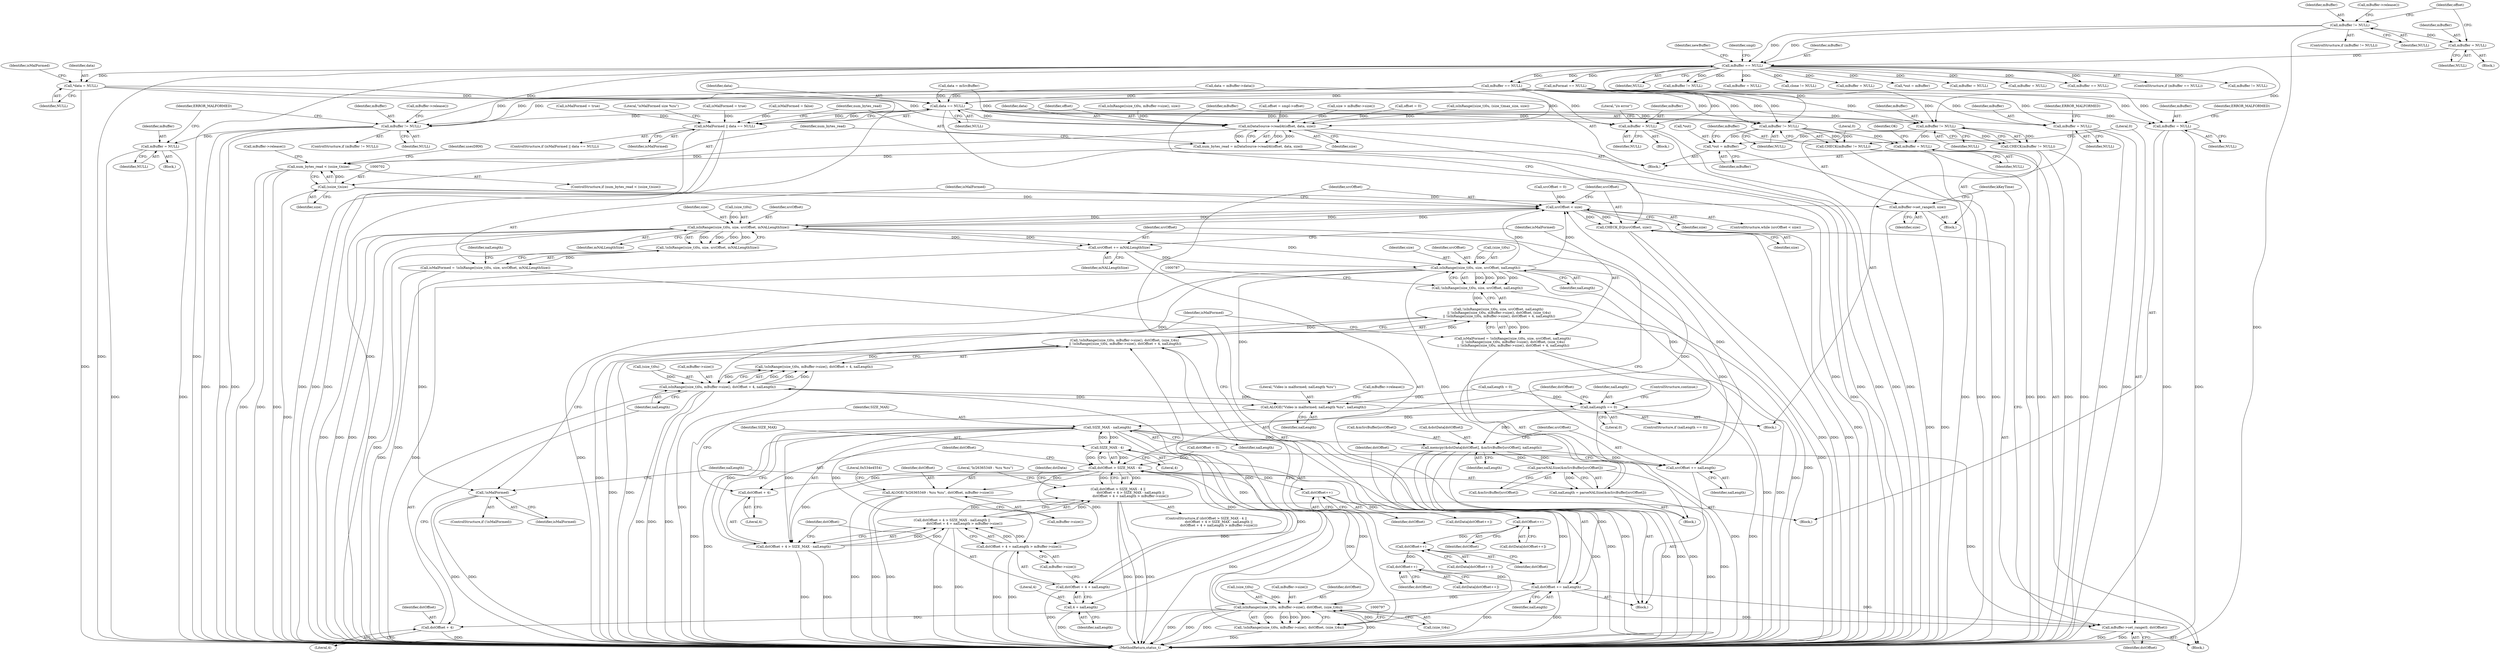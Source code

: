 digraph "0_Android_5403587a74aee2fb57076528c3927851531c8afb@pointer" {
"1000608" [label="(Call,*data = NULL)"];
"1000255" [label="(Call,mBuffer == NULL)"];
"1000234" [label="(Call,mBuffer = NULL)"];
"1000229" [label="(Call,mBuffer != NULL)"];
"1000674" [label="(Call,data == NULL)"];
"1000672" [label="(Call,isMalFormed || data == NULL)"];
"1000682" [label="(Call,mBuffer != NULL)"];
"1000687" [label="(Call,mBuffer = NULL)"];
"1000694" [label="(Call,mDataSource->readAt(offset, data, size))"];
"1000692" [label="(Call,num_bytes_read = mDataSource->readAt(offset, data, size))"];
"1000699" [label="(Call,num_bytes_read < (ssize_t)size)"];
"1000701" [label="(Call,(ssize_t)size)"];
"1000720" [label="(Call,mBuffer->set_range(0, size))"];
"1000740" [label="(Call,srcOffset < size)"];
"1000747" [label="(Call,isInRange((size_t)0u, size, srcOffset, mNALLengthSize))"];
"1000746" [label="(Call,!isInRange((size_t)0u, size, srcOffset, mNALLengthSize))"];
"1000744" [label="(Call,isMalFormed = !isInRange((size_t)0u, size, srcOffset, mNALLengthSize))"];
"1000759" [label="(Call,!isMalFormed)"];
"1000769" [label="(Call,srcOffset += mNALLengthSize)"];
"1000776" [label="(Call,isInRange((size_t)0u, size, srcOffset, nalLength))"];
"1000775" [label="(Call,!isInRange((size_t)0u, size, srcOffset, nalLength))"];
"1000774" [label="(Call,!isInRange((size_t)0u, size, srcOffset, nalLength)\n || !isInRange((size_t)0u, mBuffer->size(), dstOffset, (size_t)4u)\n || !isInRange((size_t)0u, mBuffer->size(), dstOffset + 4, nalLength))"];
"1000772" [label="(Call,isMalFormed = !isInRange((size_t)0u, size, srcOffset, nalLength)\n || !isInRange((size_t)0u, mBuffer->size(), dstOffset, (size_t)4u)\n || !isInRange((size_t)0u, mBuffer->size(), dstOffset + 4, nalLength))"];
"1000795" [label="(Call,isInRange((size_t)0u, mBuffer->size(), dstOffset + 4, nalLength))"];
"1000794" [label="(Call,!isInRange((size_t)0u, mBuffer->size(), dstOffset + 4, nalLength))"];
"1000783" [label="(Call,!isInRange((size_t)0u, mBuffer->size(), dstOffset, (size_t)4u)\n || !isInRange((size_t)0u, mBuffer->size(), dstOffset + 4, nalLength))"];
"1000807" [label="(Call,ALOGE(\"Video is malformed; nalLength %zu\", nalLength))"];
"1000817" [label="(Call,nalLength == 0)"];
"1000834" [label="(Call,SIZE_MAX - nalLength)"];
"1000826" [label="(Call,SIZE_MAX - 4)"];
"1000824" [label="(Call,dstOffset > SIZE_MAX - 4)"];
"1000823" [label="(Call,dstOffset > SIZE_MAX - 4 ||\n                        dstOffset + 4 > SIZE_MAX - nalLength ||\n                        dstOffset + 4 + nalLength > mBuffer->size())"];
"1000830" [label="(Call,dstOffset + 4 > SIZE_MAX - nalLength)"];
"1000829" [label="(Call,dstOffset + 4 > SIZE_MAX - nalLength ||\n                        dstOffset + 4 + nalLength > mBuffer->size())"];
"1000831" [label="(Call,dstOffset + 4)"];
"1000837" [label="(Call,dstOffset + 4 + nalLength > mBuffer->size())"];
"1000838" [label="(Call,dstOffset + 4 + nalLength)"];
"1000845" [label="(Call,ALOGE(\"b/26365349 : %zu %zu\", dstOffset, mBuffer->size()))"];
"1000861" [label="(Call,dstOffset++)"];
"1000867" [label="(Call,dstOffset++)"];
"1000873" [label="(Call,dstOffset++)"];
"1000879" [label="(Call,dstOffset++)"];
"1000895" [label="(Call,dstOffset += nalLength)"];
"1000785" [label="(Call,isInRange((size_t)0u, mBuffer->size(), dstOffset, (size_t)4u))"];
"1000784" [label="(Call,!isInRange((size_t)0u, mBuffer->size(), dstOffset, (size_t)4u))"];
"1000800" [label="(Call,dstOffset + 4)"];
"1000905" [label="(Call,mBuffer->set_range(0, dstOffset))"];
"1000840" [label="(Call,4 + nalLength)"];
"1000882" [label="(Call,memcpy(&dstData[dstOffset], &mSrcBuffer[srcOffset], nalLength))"];
"1000764" [label="(Call,parseNALSize(&mSrcBuffer[srcOffset]))"];
"1000762" [label="(Call,nalLength = parseNALSize(&mSrcBuffer[srcOffset]))"];
"1000892" [label="(Call,srcOffset += nalLength)"];
"1000898" [label="(Call,CHECK_EQ(srcOffset, size))"];
"1000706" [label="(Call,mBuffer = NULL)"];
"1000717" [label="(Call,mBuffer != NULL)"];
"1000716" [label="(Call,CHECK(mBuffer != NULL))"];
"1000933" [label="(Call,*out = mBuffer)"];
"1000937" [label="(Call,mBuffer = NULL)"];
"1000811" [label="(Call,mBuffer = NULL)"];
"1000853" [label="(Call,mBuffer = NULL)"];
"1000902" [label="(Call,mBuffer != NULL)"];
"1000901" [label="(Call,CHECK(mBuffer != NULL))"];
"1000714" [label="(Identifier,usesDRM)"];
"1000796" [label="(Call,(size_t)0u)"];
"1000717" [label="(Call,mBuffer != NULL)"];
"1000784" [label="(Call,!isInRange((size_t)0u, mBuffer->size(), dstOffset, (size_t)4u))"];
"1000862" [label="(Identifier,dstOffset)"];
"1000741" [label="(Identifier,srcOffset)"];
"1000257" [label="(Identifier,NULL)"];
"1000232" [label="(Block,)"];
"1000681" [label="(ControlStructure,if (mBuffer != NULL))"];
"1000610" [label="(Identifier,NULL)"];
"1000827" [label="(Identifier,SIZE_MAX)"];
"1000877" [label="(Call,dstData[dstOffset++])"];
"1000696" [label="(Identifier,data)"];
"1000671" [label="(ControlStructure,if (isMalFormed || data == NULL))"];
"1000695" [label="(Identifier,offset)"];
"1000817" [label="(Call,nalLength == 0)"];
"1000688" [label="(Identifier,mBuffer)"];
"1000636" [label="(Call,data = mBuffer->data())"];
"1000839" [label="(Identifier,dstOffset)"];
"1000609" [label="(Identifier,data)"];
"1000855" [label="(Identifier,NULL)"];
"1000747" [label="(Call,isInRange((size_t)0u, size, srcOffset, mNALLengthSize))"];
"1000909" [label="(Identifier,kKeyTime)"];
"1000861" [label="(Call,dstOffset++)"];
"1000608" [label="(Call,*data = NULL)"];
"1000724" [label="(Block,)"];
"1000732" [label="(Call,srcOffset = 0)"];
"1000843" [label="(Call,mBuffer->size())"];
"1000905" [label="(Call,mBuffer->set_range(0, dstOffset))"];
"1000753" [label="(Identifier,mNALLengthSize)"];
"1000867" [label="(Call,dstOffset++)"];
"1000904" [label="(Identifier,NULL)"];
"1000228" [label="(ControlStructure,if (mBuffer != NULL))"];
"1000780" [label="(Identifier,size)"];
"1000850" [label="(Literal,0x534e4554)"];
"1000233" [label="(Call,mBuffer->release())"];
"1000822" [label="(ControlStructure,if (dstOffset > SIZE_MAX - 4 ||\n                        dstOffset + 4 > SIZE_MAX - nalLength ||\n                        dstOffset + 4 + nalLength > mBuffer->size()))"];
"1000762" [label="(Call,nalLength = parseNALSize(&mSrcBuffer[srcOffset]))"];
"1000585" [label="(Block,)"];
"1000818" [label="(Identifier,nalLength)"];
"1000801" [label="(Identifier,dstOffset)"];
"1000893" [label="(Identifier,srcOffset)"];
"1000800" [label="(Call,dstOffset + 4)"];
"1000234" [label="(Call,mBuffer = NULL)"];
"1000821" [label="(ControlStructure,continue;)"];
"1000873" [label="(Call,dstOffset++)"];
"1000906" [label="(Literal,0)"];
"1000887" [label="(Call,&mSrcBuffer[srcOffset])"];
"1000675" [label="(Identifier,data)"];
"1000236" [label="(Identifier,NULL)"];
"1000456" [label="(Call,mBuffer != NULL)"];
"1000811" [label="(Call,mBuffer = NULL)"];
"1000685" [label="(Block,)"];
"1000772" [label="(Call,isMalFormed = !isInRange((size_t)0u, size, srcOffset, nalLength)\n || !isInRange((size_t)0u, mBuffer->size(), dstOffset, (size_t)4u)\n || !isInRange((size_t)0u, mBuffer->size(), dstOffset + 4, nalLength))"];
"1000755" [label="(Call,nalLength = 0)"];
"1000834" [label="(Call,SIZE_MAX - nalLength)"];
"1000791" [label="(Call,(size_t)4u)"];
"1000758" [label="(ControlStructure,if (!isMalFormed))"];
"1000897" [label="(Identifier,nalLength)"];
"1000683" [label="(Identifier,mBuffer)"];
"1000942" [label="(MethodReturn,status_t)"];
"1000819" [label="(Literal,0)"];
"1000495" [label="(Call,mBuffer = NULL)"];
"1000799" [label="(Call,mBuffer->size())"];
"1000700" [label="(Identifier,num_bytes_read)"];
"1000256" [label="(Identifier,mBuffer)"];
"1000752" [label="(Identifier,srcOffset)"];
"1000760" [label="(Identifier,isMalFormed)"];
"1000769" [label="(Call,srcOffset += mNALLengthSize)"];
"1000837" [label="(Call,dstOffset + 4 + nalLength > mBuffer->size())"];
"1000883" [label="(Call,&dstData[dstOffset])"];
"1000719" [label="(Identifier,NULL)"];
"1000740" [label="(Call,srcOffset < size)"];
"1000546" [label="(Call,clone != NULL)"];
"1000833" [label="(Literal,4)"];
"1000672" [label="(Call,isMalFormed || data == NULL)"];
"1000816" [label="(ControlStructure,if (nalLength == 0))"];
"1000631" [label="(Call,isMalFormed = true)"];
"1000848" [label="(Call,mBuffer->size())"];
"1000765" [label="(Call,&mSrcBuffer[srcOffset])"];
"1000853" [label="(Call,mBuffer = NULL)"];
"1000707" [label="(Identifier,mBuffer)"];
"1000805" [label="(Identifier,isMalFormed)"];
"1000847" [label="(Identifier,dstOffset)"];
"1000836" [label="(Identifier,nalLength)"];
"1000423" [label="(Call,mBuffer = NULL)"];
"1000933" [label="(Call,*out = mBuffer)"];
"1000786" [label="(Call,(size_t)0u)"];
"1000260" [label="(Identifier,newBuffer)"];
"1000682" [label="(Call,mBuffer != NULL)"];
"1000231" [label="(Identifier,NULL)"];
"1000807" [label="(Call,ALOGE(\"Video is malformed; nalLength %zu\", nalLength))"];
"1000644" [label="(Call,mFormat == NULL)"];
"1000830" [label="(Call,dstOffset + 4 > SIZE_MAX - nalLength)"];
"1000748" [label="(Call,(size_t)0u)"];
"1000703" [label="(Identifier,size)"];
"1000802" [label="(Literal,4)"];
"1000624" [label="(Call,isInRange((size_t)0u, mBuffer->size(), size))"];
"1000941" [label="(Identifier,OK)"];
"1000835" [label="(Identifier,SIZE_MAX)"];
"1000854" [label="(Identifier,mBuffer)"];
"1000785" [label="(Call,isInRange((size_t)0u, mBuffer->size(), dstOffset, (size_t)4u))"];
"1000789" [label="(Call,mBuffer->size())"];
"1000794" [label="(Call,!isInRange((size_t)0u, mBuffer->size(), dstOffset + 4, nalLength))"];
"1000845" [label="(Call,ALOGE(\"b/26365349 : %zu %zu\", dstOffset, mBuffer->size()))"];
"1000859" [label="(Call,dstData[dstOffset++])"];
"1000894" [label="(Identifier,nalLength)"];
"1000901" [label="(Call,CHECK(mBuffer != NULL))"];
"1000721" [label="(Literal,0)"];
"1000874" [label="(Identifier,dstOffset)"];
"1000783" [label="(Call,!isInRange((size_t)0u, mBuffer->size(), dstOffset, (size_t)4u)\n || !isInRange((size_t)0u, mBuffer->size(), dstOffset + 4, nalLength))"];
"1000891" [label="(Identifier,nalLength)"];
"1000771" [label="(Identifier,mNALLengthSize)"];
"1000491" [label="(Call,*out = mBuffer)"];
"1000710" [label="(Literal,\"i/o error\")"];
"1000763" [label="(Identifier,nalLength)"];
"1000936" [label="(Identifier,mBuffer)"];
"1000938" [label="(Identifier,mBuffer)"];
"1000813" [label="(Identifier,NULL)"];
"1000810" [label="(Call,mBuffer->release())"];
"1000448" [label="(Call,mBuffer = NULL)"];
"1000781" [label="(Identifier,srcOffset)"];
"1000303" [label="(Call,offset = smpl->offset)"];
"1000840" [label="(Call,4 + nalLength)"];
"1000761" [label="(Block,)"];
"1000934" [label="(Call,*out)"];
"1000880" [label="(Identifier,dstOffset)"];
"1000742" [label="(Identifier,size)"];
"1000359" [label="(Identifier,smpl)"];
"1000536" [label="(Call,mBuffer = NULL)"];
"1000902" [label="(Call,mBuffer != NULL)"];
"1000722" [label="(Identifier,size)"];
"1000829" [label="(Call,dstOffset + 4 > SIZE_MAX - nalLength ||\n                        dstOffset + 4 + nalLength > mBuffer->size())"];
"1000777" [label="(Call,(size_t)0u)"];
"1000939" [label="(Identifier,NULL)"];
"1000230" [label="(Identifier,mBuffer)"];
"1000744" [label="(Call,isMalFormed = !isInRange((size_t)0u, size, srcOffset, mNALLengthSize))"];
"1000795" [label="(Call,isInRange((size_t)0u, mBuffer->size(), dstOffset + 4, nalLength))"];
"1000826" [label="(Call,SIZE_MAX - 4)"];
"1000776" [label="(Call,isInRange((size_t)0u, size, srcOffset, nalLength))"];
"1000860" [label="(Identifier,dstData)"];
"1000841" [label="(Literal,4)"];
"1000706" [label="(Call,mBuffer = NULL)"];
"1000699" [label="(Call,num_bytes_read < (ssize_t)size)"];
"1000937" [label="(Call,mBuffer = NULL)"];
"1000613" [label="(Identifier,isMalFormed)"];
"1000809" [label="(Identifier,nalLength)"];
"1000679" [label="(Literal,\"isMalFormed size %zu\")"];
"1000692" [label="(Call,num_bytes_read = mDataSource->readAt(offset, data, size))"];
"1000347" [label="(Call,size > mBuffer->size())"];
"1000896" [label="(Identifier,dstOffset)"];
"1000338" [label="(Call,mBuffer == NULL)"];
"1000689" [label="(Identifier,NULL)"];
"1000704" [label="(Block,)"];
"1000715" [label="(Block,)"];
"1000684" [label="(Identifier,NULL)"];
"1000745" [label="(Identifier,isMalFormed)"];
"1000815" [label="(Identifier,ERROR_MALFORMED)"];
"1000705" [label="(Call,mBuffer->release())"];
"1000838" [label="(Call,dstOffset + 4 + nalLength)"];
"1000663" [label="(Call,isMalFormed = true)"];
"1000774" [label="(Call,!isInRange((size_t)0u, size, srcOffset, nalLength)\n || !isInRange((size_t)0u, mBuffer->size(), dstOffset, (size_t)4u)\n || !isInRange((size_t)0u, mBuffer->size(), dstOffset + 4, nalLength))"];
"1000825" [label="(Identifier,dstOffset)"];
"1000686" [label="(Call,mBuffer->release())"];
"1000708" [label="(Identifier,NULL)"];
"1000865" [label="(Call,dstData[dstOffset++])"];
"1000697" [label="(Identifier,size)"];
"1000756" [label="(Identifier,nalLength)"];
"1000759" [label="(Call,!isMalFormed)"];
"1000612" [label="(Call,isMalFormed = false)"];
"1000254" [label="(ControlStructure,if (mBuffer == NULL))"];
"1000674" [label="(Call,data == NULL)"];
"1000846" [label="(Literal,\"b/26365349 : %zu %zu\")"];
"1000691" [label="(Identifier,ERROR_MALFORMED)"];
"1000842" [label="(Identifier,nalLength)"];
"1000903" [label="(Identifier,mBuffer)"];
"1000693" [label="(Identifier,num_bytes_read)"];
"1000739" [label="(ControlStructure,while (srcOffset < size))"];
"1000828" [label="(Literal,4)"];
"1000718" [label="(Identifier,mBuffer)"];
"1000857" [label="(Identifier,ERROR_MALFORMED)"];
"1000555" [label="(Call,mBuffer != NULL)"];
"1000803" [label="(Identifier,nalLength)"];
"1000900" [label="(Identifier,size)"];
"1000868" [label="(Identifier,dstOffset)"];
"1000775" [label="(Call,!isInRange((size_t)0u, size, srcOffset, nalLength))"];
"1000694" [label="(Call,mDataSource->readAt(offset, data, size))"];
"1000701" [label="(Call,(ssize_t)size)"];
"1000698" [label="(ControlStructure,if (num_bytes_read < (ssize_t)size))"];
"1000871" [label="(Call,dstData[dstOffset++])"];
"1000751" [label="(Identifier,size)"];
"1000898" [label="(Call,CHECK_EQ(srcOffset, size))"];
"1000716" [label="(Call,CHECK(mBuffer != NULL))"];
"1000824" [label="(Call,dstOffset > SIZE_MAX - 4)"];
"1000743" [label="(Block,)"];
"1000879" [label="(Call,dstOffset++)"];
"1000892" [label="(Call,srcOffset += nalLength)"];
"1000229" [label="(Call,mBuffer != NULL)"];
"1000907" [label="(Identifier,dstOffset)"];
"1000782" [label="(Identifier,nalLength)"];
"1000895" [label="(Call,dstOffset += nalLength)"];
"1000764" [label="(Call,parseNALSize(&mSrcBuffer[srcOffset]))"];
"1000255" [label="(Call,mBuffer == NULL)"];
"1000882" [label="(Call,memcpy(&dstData[dstOffset], &mSrcBuffer[srcOffset], nalLength))"];
"1000235" [label="(Identifier,mBuffer)"];
"1000676" [label="(Identifier,NULL)"];
"1000790" [label="(Identifier,dstOffset)"];
"1000831" [label="(Call,dstOffset + 4)"];
"1000808" [label="(Literal,\"Video is malformed; nalLength %zu\")"];
"1000806" [label="(Block,)"];
"1000620" [label="(Call,mBuffer == NULL)"];
"1000238" [label="(Call,offset = 0)"];
"1000823" [label="(Call,dstOffset > SIZE_MAX - 4 ||\n                        dstOffset + 4 > SIZE_MAX - nalLength ||\n                        dstOffset + 4 + nalLength > mBuffer->size())"];
"1000654" [label="(Call,isInRange((size_t)0u, (size_t)max_size, size))"];
"1000746" [label="(Call,!isInRange((size_t)0u, size, srcOffset, mNALLengthSize))"];
"1000812" [label="(Identifier,mBuffer)"];
"1000832" [label="(Identifier,dstOffset)"];
"1000673" [label="(Identifier,isMalFormed)"];
"1000736" [label="(Call,dstOffset = 0)"];
"1000668" [label="(Call,data = mSrcBuffer)"];
"1000844" [label="(Block,)"];
"1000770" [label="(Identifier,srcOffset)"];
"1000899" [label="(Identifier,srcOffset)"];
"1000239" [label="(Identifier,offset)"];
"1000773" [label="(Identifier,isMalFormed)"];
"1000687" [label="(Call,mBuffer = NULL)"];
"1000720" [label="(Call,mBuffer->set_range(0, size))"];
"1000608" -> "1000585"  [label="AST: "];
"1000608" -> "1000610"  [label="CFG: "];
"1000609" -> "1000608"  [label="AST: "];
"1000610" -> "1000608"  [label="AST: "];
"1000613" -> "1000608"  [label="CFG: "];
"1000608" -> "1000942"  [label="DDG: "];
"1000255" -> "1000608"  [label="DDG: "];
"1000608" -> "1000674"  [label="DDG: "];
"1000608" -> "1000694"  [label="DDG: "];
"1000255" -> "1000254"  [label="AST: "];
"1000255" -> "1000257"  [label="CFG: "];
"1000256" -> "1000255"  [label="AST: "];
"1000257" -> "1000255"  [label="AST: "];
"1000260" -> "1000255"  [label="CFG: "];
"1000359" -> "1000255"  [label="CFG: "];
"1000255" -> "1000942"  [label="DDG: "];
"1000255" -> "1000942"  [label="DDG: "];
"1000255" -> "1000942"  [label="DDG: "];
"1000234" -> "1000255"  [label="DDG: "];
"1000229" -> "1000255"  [label="DDG: "];
"1000229" -> "1000255"  [label="DDG: "];
"1000255" -> "1000338"  [label="DDG: "];
"1000255" -> "1000338"  [label="DDG: "];
"1000255" -> "1000423"  [label="DDG: "];
"1000255" -> "1000448"  [label="DDG: "];
"1000255" -> "1000456"  [label="DDG: "];
"1000255" -> "1000456"  [label="DDG: "];
"1000255" -> "1000491"  [label="DDG: "];
"1000255" -> "1000495"  [label="DDG: "];
"1000255" -> "1000536"  [label="DDG: "];
"1000255" -> "1000546"  [label="DDG: "];
"1000255" -> "1000555"  [label="DDG: "];
"1000255" -> "1000620"  [label="DDG: "];
"1000255" -> "1000620"  [label="DDG: "];
"1000255" -> "1000644"  [label="DDG: "];
"1000255" -> "1000682"  [label="DDG: "];
"1000255" -> "1000717"  [label="DDG: "];
"1000255" -> "1000902"  [label="DDG: "];
"1000234" -> "1000232"  [label="AST: "];
"1000234" -> "1000236"  [label="CFG: "];
"1000235" -> "1000234"  [label="AST: "];
"1000236" -> "1000234"  [label="AST: "];
"1000239" -> "1000234"  [label="CFG: "];
"1000229" -> "1000234"  [label="DDG: "];
"1000229" -> "1000228"  [label="AST: "];
"1000229" -> "1000231"  [label="CFG: "];
"1000230" -> "1000229"  [label="AST: "];
"1000231" -> "1000229"  [label="AST: "];
"1000233" -> "1000229"  [label="CFG: "];
"1000239" -> "1000229"  [label="CFG: "];
"1000229" -> "1000942"  [label="DDG: "];
"1000674" -> "1000672"  [label="AST: "];
"1000674" -> "1000676"  [label="CFG: "];
"1000675" -> "1000674"  [label="AST: "];
"1000676" -> "1000674"  [label="AST: "];
"1000672" -> "1000674"  [label="CFG: "];
"1000674" -> "1000942"  [label="DDG: "];
"1000674" -> "1000672"  [label="DDG: "];
"1000674" -> "1000672"  [label="DDG: "];
"1000636" -> "1000674"  [label="DDG: "];
"1000668" -> "1000674"  [label="DDG: "];
"1000620" -> "1000674"  [label="DDG: "];
"1000644" -> "1000674"  [label="DDG: "];
"1000674" -> "1000682"  [label="DDG: "];
"1000674" -> "1000694"  [label="DDG: "];
"1000674" -> "1000706"  [label="DDG: "];
"1000674" -> "1000717"  [label="DDG: "];
"1000674" -> "1000811"  [label="DDG: "];
"1000674" -> "1000853"  [label="DDG: "];
"1000674" -> "1000902"  [label="DDG: "];
"1000672" -> "1000671"  [label="AST: "];
"1000672" -> "1000673"  [label="CFG: "];
"1000673" -> "1000672"  [label="AST: "];
"1000679" -> "1000672"  [label="CFG: "];
"1000693" -> "1000672"  [label="CFG: "];
"1000672" -> "1000942"  [label="DDG: "];
"1000672" -> "1000942"  [label="DDG: "];
"1000672" -> "1000942"  [label="DDG: "];
"1000631" -> "1000672"  [label="DDG: "];
"1000663" -> "1000672"  [label="DDG: "];
"1000612" -> "1000672"  [label="DDG: "];
"1000682" -> "1000681"  [label="AST: "];
"1000682" -> "1000684"  [label="CFG: "];
"1000683" -> "1000682"  [label="AST: "];
"1000684" -> "1000682"  [label="AST: "];
"1000686" -> "1000682"  [label="CFG: "];
"1000691" -> "1000682"  [label="CFG: "];
"1000682" -> "1000942"  [label="DDG: "];
"1000682" -> "1000942"  [label="DDG: "];
"1000682" -> "1000942"  [label="DDG: "];
"1000620" -> "1000682"  [label="DDG: "];
"1000620" -> "1000682"  [label="DDG: "];
"1000644" -> "1000682"  [label="DDG: "];
"1000682" -> "1000687"  [label="DDG: "];
"1000687" -> "1000685"  [label="AST: "];
"1000687" -> "1000689"  [label="CFG: "];
"1000688" -> "1000687"  [label="AST: "];
"1000689" -> "1000687"  [label="AST: "];
"1000691" -> "1000687"  [label="CFG: "];
"1000687" -> "1000942"  [label="DDG: "];
"1000687" -> "1000942"  [label="DDG: "];
"1000694" -> "1000692"  [label="AST: "];
"1000694" -> "1000697"  [label="CFG: "];
"1000695" -> "1000694"  [label="AST: "];
"1000696" -> "1000694"  [label="AST: "];
"1000697" -> "1000694"  [label="AST: "];
"1000692" -> "1000694"  [label="CFG: "];
"1000694" -> "1000942"  [label="DDG: "];
"1000694" -> "1000942"  [label="DDG: "];
"1000694" -> "1000692"  [label="DDG: "];
"1000694" -> "1000692"  [label="DDG: "];
"1000694" -> "1000692"  [label="DDG: "];
"1000238" -> "1000694"  [label="DDG: "];
"1000303" -> "1000694"  [label="DDG: "];
"1000636" -> "1000694"  [label="DDG: "];
"1000668" -> "1000694"  [label="DDG: "];
"1000624" -> "1000694"  [label="DDG: "];
"1000654" -> "1000694"  [label="DDG: "];
"1000347" -> "1000694"  [label="DDG: "];
"1000694" -> "1000701"  [label="DDG: "];
"1000692" -> "1000585"  [label="AST: "];
"1000693" -> "1000692"  [label="AST: "];
"1000700" -> "1000692"  [label="CFG: "];
"1000692" -> "1000942"  [label="DDG: "];
"1000692" -> "1000699"  [label="DDG: "];
"1000699" -> "1000698"  [label="AST: "];
"1000699" -> "1000701"  [label="CFG: "];
"1000700" -> "1000699"  [label="AST: "];
"1000701" -> "1000699"  [label="AST: "];
"1000705" -> "1000699"  [label="CFG: "];
"1000714" -> "1000699"  [label="CFG: "];
"1000699" -> "1000942"  [label="DDG: "];
"1000699" -> "1000942"  [label="DDG: "];
"1000699" -> "1000942"  [label="DDG: "];
"1000701" -> "1000699"  [label="DDG: "];
"1000701" -> "1000703"  [label="CFG: "];
"1000702" -> "1000701"  [label="AST: "];
"1000703" -> "1000701"  [label="AST: "];
"1000701" -> "1000942"  [label="DDG: "];
"1000701" -> "1000720"  [label="DDG: "];
"1000701" -> "1000740"  [label="DDG: "];
"1000720" -> "1000715"  [label="AST: "];
"1000720" -> "1000722"  [label="CFG: "];
"1000721" -> "1000720"  [label="AST: "];
"1000722" -> "1000720"  [label="AST: "];
"1000909" -> "1000720"  [label="CFG: "];
"1000720" -> "1000942"  [label="DDG: "];
"1000720" -> "1000942"  [label="DDG: "];
"1000740" -> "1000739"  [label="AST: "];
"1000740" -> "1000742"  [label="CFG: "];
"1000741" -> "1000740"  [label="AST: "];
"1000742" -> "1000740"  [label="AST: "];
"1000745" -> "1000740"  [label="CFG: "];
"1000899" -> "1000740"  [label="CFG: "];
"1000740" -> "1000942"  [label="DDG: "];
"1000892" -> "1000740"  [label="DDG: "];
"1000776" -> "1000740"  [label="DDG: "];
"1000776" -> "1000740"  [label="DDG: "];
"1000747" -> "1000740"  [label="DDG: "];
"1000747" -> "1000740"  [label="DDG: "];
"1000732" -> "1000740"  [label="DDG: "];
"1000740" -> "1000747"  [label="DDG: "];
"1000740" -> "1000747"  [label="DDG: "];
"1000740" -> "1000898"  [label="DDG: "];
"1000740" -> "1000898"  [label="DDG: "];
"1000747" -> "1000746"  [label="AST: "];
"1000747" -> "1000753"  [label="CFG: "];
"1000748" -> "1000747"  [label="AST: "];
"1000751" -> "1000747"  [label="AST: "];
"1000752" -> "1000747"  [label="AST: "];
"1000753" -> "1000747"  [label="AST: "];
"1000746" -> "1000747"  [label="CFG: "];
"1000747" -> "1000942"  [label="DDG: "];
"1000747" -> "1000942"  [label="DDG: "];
"1000747" -> "1000942"  [label="DDG: "];
"1000747" -> "1000942"  [label="DDG: "];
"1000747" -> "1000746"  [label="DDG: "];
"1000747" -> "1000746"  [label="DDG: "];
"1000747" -> "1000746"  [label="DDG: "];
"1000747" -> "1000746"  [label="DDG: "];
"1000748" -> "1000747"  [label="DDG: "];
"1000747" -> "1000769"  [label="DDG: "];
"1000747" -> "1000769"  [label="DDG: "];
"1000747" -> "1000776"  [label="DDG: "];
"1000747" -> "1000892"  [label="DDG: "];
"1000746" -> "1000744"  [label="AST: "];
"1000744" -> "1000746"  [label="CFG: "];
"1000746" -> "1000942"  [label="DDG: "];
"1000746" -> "1000744"  [label="DDG: "];
"1000744" -> "1000743"  [label="AST: "];
"1000745" -> "1000744"  [label="AST: "];
"1000756" -> "1000744"  [label="CFG: "];
"1000744" -> "1000942"  [label="DDG: "];
"1000744" -> "1000759"  [label="DDG: "];
"1000759" -> "1000758"  [label="AST: "];
"1000759" -> "1000760"  [label="CFG: "];
"1000760" -> "1000759"  [label="AST: "];
"1000763" -> "1000759"  [label="CFG: "];
"1000805" -> "1000759"  [label="CFG: "];
"1000759" -> "1000942"  [label="DDG: "];
"1000759" -> "1000942"  [label="DDG: "];
"1000769" -> "1000761"  [label="AST: "];
"1000769" -> "1000771"  [label="CFG: "];
"1000770" -> "1000769"  [label="AST: "];
"1000771" -> "1000769"  [label="AST: "];
"1000773" -> "1000769"  [label="CFG: "];
"1000769" -> "1000942"  [label="DDG: "];
"1000769" -> "1000776"  [label="DDG: "];
"1000776" -> "1000775"  [label="AST: "];
"1000776" -> "1000782"  [label="CFG: "];
"1000777" -> "1000776"  [label="AST: "];
"1000780" -> "1000776"  [label="AST: "];
"1000781" -> "1000776"  [label="AST: "];
"1000782" -> "1000776"  [label="AST: "];
"1000775" -> "1000776"  [label="CFG: "];
"1000776" -> "1000942"  [label="DDG: "];
"1000776" -> "1000942"  [label="DDG: "];
"1000776" -> "1000942"  [label="DDG: "];
"1000776" -> "1000775"  [label="DDG: "];
"1000776" -> "1000775"  [label="DDG: "];
"1000776" -> "1000775"  [label="DDG: "];
"1000776" -> "1000775"  [label="DDG: "];
"1000777" -> "1000776"  [label="DDG: "];
"1000762" -> "1000776"  [label="DDG: "];
"1000776" -> "1000795"  [label="DDG: "];
"1000776" -> "1000807"  [label="DDG: "];
"1000776" -> "1000817"  [label="DDG: "];
"1000776" -> "1000892"  [label="DDG: "];
"1000775" -> "1000774"  [label="AST: "];
"1000787" -> "1000775"  [label="CFG: "];
"1000774" -> "1000775"  [label="CFG: "];
"1000775" -> "1000942"  [label="DDG: "];
"1000775" -> "1000774"  [label="DDG: "];
"1000774" -> "1000772"  [label="AST: "];
"1000774" -> "1000783"  [label="CFG: "];
"1000783" -> "1000774"  [label="AST: "];
"1000772" -> "1000774"  [label="CFG: "];
"1000774" -> "1000942"  [label="DDG: "];
"1000774" -> "1000942"  [label="DDG: "];
"1000774" -> "1000772"  [label="DDG: "];
"1000774" -> "1000772"  [label="DDG: "];
"1000783" -> "1000774"  [label="DDG: "];
"1000783" -> "1000774"  [label="DDG: "];
"1000772" -> "1000761"  [label="AST: "];
"1000773" -> "1000772"  [label="AST: "];
"1000805" -> "1000772"  [label="CFG: "];
"1000772" -> "1000942"  [label="DDG: "];
"1000772" -> "1000942"  [label="DDG: "];
"1000795" -> "1000794"  [label="AST: "];
"1000795" -> "1000803"  [label="CFG: "];
"1000796" -> "1000795"  [label="AST: "];
"1000799" -> "1000795"  [label="AST: "];
"1000800" -> "1000795"  [label="AST: "];
"1000803" -> "1000795"  [label="AST: "];
"1000794" -> "1000795"  [label="CFG: "];
"1000795" -> "1000942"  [label="DDG: "];
"1000795" -> "1000942"  [label="DDG: "];
"1000795" -> "1000942"  [label="DDG: "];
"1000795" -> "1000794"  [label="DDG: "];
"1000795" -> "1000794"  [label="DDG: "];
"1000795" -> "1000794"  [label="DDG: "];
"1000795" -> "1000794"  [label="DDG: "];
"1000796" -> "1000795"  [label="DDG: "];
"1000785" -> "1000795"  [label="DDG: "];
"1000795" -> "1000807"  [label="DDG: "];
"1000795" -> "1000817"  [label="DDG: "];
"1000794" -> "1000783"  [label="AST: "];
"1000783" -> "1000794"  [label="CFG: "];
"1000794" -> "1000942"  [label="DDG: "];
"1000794" -> "1000783"  [label="DDG: "];
"1000783" -> "1000784"  [label="CFG: "];
"1000784" -> "1000783"  [label="AST: "];
"1000783" -> "1000942"  [label="DDG: "];
"1000783" -> "1000942"  [label="DDG: "];
"1000784" -> "1000783"  [label="DDG: "];
"1000807" -> "1000806"  [label="AST: "];
"1000807" -> "1000809"  [label="CFG: "];
"1000808" -> "1000807"  [label="AST: "];
"1000809" -> "1000807"  [label="AST: "];
"1000810" -> "1000807"  [label="CFG: "];
"1000807" -> "1000942"  [label="DDG: "];
"1000807" -> "1000942"  [label="DDG: "];
"1000755" -> "1000807"  [label="DDG: "];
"1000817" -> "1000816"  [label="AST: "];
"1000817" -> "1000819"  [label="CFG: "];
"1000818" -> "1000817"  [label="AST: "];
"1000819" -> "1000817"  [label="AST: "];
"1000821" -> "1000817"  [label="CFG: "];
"1000825" -> "1000817"  [label="CFG: "];
"1000817" -> "1000942"  [label="DDG: "];
"1000817" -> "1000942"  [label="DDG: "];
"1000755" -> "1000817"  [label="DDG: "];
"1000817" -> "1000834"  [label="DDG: "];
"1000817" -> "1000882"  [label="DDG: "];
"1000834" -> "1000830"  [label="AST: "];
"1000834" -> "1000836"  [label="CFG: "];
"1000835" -> "1000834"  [label="AST: "];
"1000836" -> "1000834"  [label="AST: "];
"1000830" -> "1000834"  [label="CFG: "];
"1000834" -> "1000942"  [label="DDG: "];
"1000834" -> "1000942"  [label="DDG: "];
"1000834" -> "1000826"  [label="DDG: "];
"1000834" -> "1000830"  [label="DDG: "];
"1000834" -> "1000830"  [label="DDG: "];
"1000826" -> "1000834"  [label="DDG: "];
"1000834" -> "1000837"  [label="DDG: "];
"1000834" -> "1000838"  [label="DDG: "];
"1000834" -> "1000840"  [label="DDG: "];
"1000834" -> "1000882"  [label="DDG: "];
"1000826" -> "1000824"  [label="AST: "];
"1000826" -> "1000828"  [label="CFG: "];
"1000827" -> "1000826"  [label="AST: "];
"1000828" -> "1000826"  [label="AST: "];
"1000824" -> "1000826"  [label="CFG: "];
"1000826" -> "1000942"  [label="DDG: "];
"1000826" -> "1000824"  [label="DDG: "];
"1000826" -> "1000824"  [label="DDG: "];
"1000824" -> "1000823"  [label="AST: "];
"1000825" -> "1000824"  [label="AST: "];
"1000832" -> "1000824"  [label="CFG: "];
"1000823" -> "1000824"  [label="CFG: "];
"1000824" -> "1000942"  [label="DDG: "];
"1000824" -> "1000823"  [label="DDG: "];
"1000824" -> "1000823"  [label="DDG: "];
"1000785" -> "1000824"  [label="DDG: "];
"1000736" -> "1000824"  [label="DDG: "];
"1000895" -> "1000824"  [label="DDG: "];
"1000824" -> "1000830"  [label="DDG: "];
"1000824" -> "1000831"  [label="DDG: "];
"1000824" -> "1000837"  [label="DDG: "];
"1000824" -> "1000838"  [label="DDG: "];
"1000824" -> "1000845"  [label="DDG: "];
"1000824" -> "1000861"  [label="DDG: "];
"1000823" -> "1000822"  [label="AST: "];
"1000823" -> "1000829"  [label="CFG: "];
"1000829" -> "1000823"  [label="AST: "];
"1000846" -> "1000823"  [label="CFG: "];
"1000860" -> "1000823"  [label="CFG: "];
"1000823" -> "1000942"  [label="DDG: "];
"1000823" -> "1000942"  [label="DDG: "];
"1000823" -> "1000942"  [label="DDG: "];
"1000829" -> "1000823"  [label="DDG: "];
"1000829" -> "1000823"  [label="DDG: "];
"1000830" -> "1000829"  [label="AST: "];
"1000831" -> "1000830"  [label="AST: "];
"1000839" -> "1000830"  [label="CFG: "];
"1000829" -> "1000830"  [label="CFG: "];
"1000830" -> "1000942"  [label="DDG: "];
"1000830" -> "1000942"  [label="DDG: "];
"1000830" -> "1000829"  [label="DDG: "];
"1000830" -> "1000829"  [label="DDG: "];
"1000829" -> "1000837"  [label="CFG: "];
"1000837" -> "1000829"  [label="AST: "];
"1000829" -> "1000942"  [label="DDG: "];
"1000829" -> "1000942"  [label="DDG: "];
"1000837" -> "1000829"  [label="DDG: "];
"1000837" -> "1000829"  [label="DDG: "];
"1000831" -> "1000833"  [label="CFG: "];
"1000832" -> "1000831"  [label="AST: "];
"1000833" -> "1000831"  [label="AST: "];
"1000835" -> "1000831"  [label="CFG: "];
"1000837" -> "1000843"  [label="CFG: "];
"1000838" -> "1000837"  [label="AST: "];
"1000843" -> "1000837"  [label="AST: "];
"1000837" -> "1000942"  [label="DDG: "];
"1000837" -> "1000942"  [label="DDG: "];
"1000838" -> "1000840"  [label="CFG: "];
"1000839" -> "1000838"  [label="AST: "];
"1000840" -> "1000838"  [label="AST: "];
"1000843" -> "1000838"  [label="CFG: "];
"1000838" -> "1000942"  [label="DDG: "];
"1000845" -> "1000844"  [label="AST: "];
"1000845" -> "1000848"  [label="CFG: "];
"1000846" -> "1000845"  [label="AST: "];
"1000847" -> "1000845"  [label="AST: "];
"1000848" -> "1000845"  [label="AST: "];
"1000850" -> "1000845"  [label="CFG: "];
"1000845" -> "1000942"  [label="DDG: "];
"1000845" -> "1000942"  [label="DDG: "];
"1000845" -> "1000942"  [label="DDG: "];
"1000861" -> "1000859"  [label="AST: "];
"1000861" -> "1000862"  [label="CFG: "];
"1000862" -> "1000861"  [label="AST: "];
"1000859" -> "1000861"  [label="CFG: "];
"1000861" -> "1000867"  [label="DDG: "];
"1000867" -> "1000865"  [label="AST: "];
"1000867" -> "1000868"  [label="CFG: "];
"1000868" -> "1000867"  [label="AST: "];
"1000865" -> "1000867"  [label="CFG: "];
"1000867" -> "1000873"  [label="DDG: "];
"1000873" -> "1000871"  [label="AST: "];
"1000873" -> "1000874"  [label="CFG: "];
"1000874" -> "1000873"  [label="AST: "];
"1000871" -> "1000873"  [label="CFG: "];
"1000873" -> "1000879"  [label="DDG: "];
"1000879" -> "1000877"  [label="AST: "];
"1000879" -> "1000880"  [label="CFG: "];
"1000880" -> "1000879"  [label="AST: "];
"1000877" -> "1000879"  [label="CFG: "];
"1000879" -> "1000895"  [label="DDG: "];
"1000895" -> "1000743"  [label="AST: "];
"1000895" -> "1000897"  [label="CFG: "];
"1000896" -> "1000895"  [label="AST: "];
"1000897" -> "1000895"  [label="AST: "];
"1000741" -> "1000895"  [label="CFG: "];
"1000895" -> "1000942"  [label="DDG: "];
"1000895" -> "1000942"  [label="DDG: "];
"1000895" -> "1000785"  [label="DDG: "];
"1000882" -> "1000895"  [label="DDG: "];
"1000895" -> "1000905"  [label="DDG: "];
"1000785" -> "1000784"  [label="AST: "];
"1000785" -> "1000791"  [label="CFG: "];
"1000786" -> "1000785"  [label="AST: "];
"1000789" -> "1000785"  [label="AST: "];
"1000790" -> "1000785"  [label="AST: "];
"1000791" -> "1000785"  [label="AST: "];
"1000784" -> "1000785"  [label="CFG: "];
"1000785" -> "1000942"  [label="DDG: "];
"1000785" -> "1000942"  [label="DDG: "];
"1000785" -> "1000942"  [label="DDG: "];
"1000785" -> "1000942"  [label="DDG: "];
"1000785" -> "1000784"  [label="DDG: "];
"1000785" -> "1000784"  [label="DDG: "];
"1000785" -> "1000784"  [label="DDG: "];
"1000785" -> "1000784"  [label="DDG: "];
"1000786" -> "1000785"  [label="DDG: "];
"1000736" -> "1000785"  [label="DDG: "];
"1000791" -> "1000785"  [label="DDG: "];
"1000785" -> "1000800"  [label="DDG: "];
"1000785" -> "1000905"  [label="DDG: "];
"1000797" -> "1000784"  [label="CFG: "];
"1000784" -> "1000942"  [label="DDG: "];
"1000800" -> "1000802"  [label="CFG: "];
"1000801" -> "1000800"  [label="AST: "];
"1000802" -> "1000800"  [label="AST: "];
"1000803" -> "1000800"  [label="CFG: "];
"1000800" -> "1000942"  [label="DDG: "];
"1000905" -> "1000724"  [label="AST: "];
"1000905" -> "1000907"  [label="CFG: "];
"1000906" -> "1000905"  [label="AST: "];
"1000907" -> "1000905"  [label="AST: "];
"1000909" -> "1000905"  [label="CFG: "];
"1000905" -> "1000942"  [label="DDG: "];
"1000905" -> "1000942"  [label="DDG: "];
"1000736" -> "1000905"  [label="DDG: "];
"1000840" -> "1000842"  [label="CFG: "];
"1000841" -> "1000840"  [label="AST: "];
"1000842" -> "1000840"  [label="AST: "];
"1000840" -> "1000942"  [label="DDG: "];
"1000882" -> "1000743"  [label="AST: "];
"1000882" -> "1000891"  [label="CFG: "];
"1000883" -> "1000882"  [label="AST: "];
"1000887" -> "1000882"  [label="AST: "];
"1000891" -> "1000882"  [label="AST: "];
"1000893" -> "1000882"  [label="CFG: "];
"1000882" -> "1000942"  [label="DDG: "];
"1000882" -> "1000942"  [label="DDG: "];
"1000882" -> "1000942"  [label="DDG: "];
"1000882" -> "1000764"  [label="DDG: "];
"1000764" -> "1000882"  [label="DDG: "];
"1000882" -> "1000892"  [label="DDG: "];
"1000764" -> "1000762"  [label="AST: "];
"1000764" -> "1000765"  [label="CFG: "];
"1000765" -> "1000764"  [label="AST: "];
"1000762" -> "1000764"  [label="CFG: "];
"1000764" -> "1000942"  [label="DDG: "];
"1000764" -> "1000762"  [label="DDG: "];
"1000762" -> "1000761"  [label="AST: "];
"1000763" -> "1000762"  [label="AST: "];
"1000770" -> "1000762"  [label="CFG: "];
"1000762" -> "1000942"  [label="DDG: "];
"1000892" -> "1000743"  [label="AST: "];
"1000892" -> "1000894"  [label="CFG: "];
"1000893" -> "1000892"  [label="AST: "];
"1000894" -> "1000892"  [label="AST: "];
"1000896" -> "1000892"  [label="CFG: "];
"1000898" -> "1000724"  [label="AST: "];
"1000898" -> "1000900"  [label="CFG: "];
"1000899" -> "1000898"  [label="AST: "];
"1000900" -> "1000898"  [label="AST: "];
"1000903" -> "1000898"  [label="CFG: "];
"1000898" -> "1000942"  [label="DDG: "];
"1000898" -> "1000942"  [label="DDG: "];
"1000898" -> "1000942"  [label="DDG: "];
"1000706" -> "1000704"  [label="AST: "];
"1000706" -> "1000708"  [label="CFG: "];
"1000707" -> "1000706"  [label="AST: "];
"1000708" -> "1000706"  [label="AST: "];
"1000710" -> "1000706"  [label="CFG: "];
"1000706" -> "1000942"  [label="DDG: "];
"1000706" -> "1000942"  [label="DDG: "];
"1000620" -> "1000706"  [label="DDG: "];
"1000644" -> "1000706"  [label="DDG: "];
"1000717" -> "1000716"  [label="AST: "];
"1000717" -> "1000719"  [label="CFG: "];
"1000718" -> "1000717"  [label="AST: "];
"1000719" -> "1000717"  [label="AST: "];
"1000716" -> "1000717"  [label="CFG: "];
"1000717" -> "1000716"  [label="DDG: "];
"1000717" -> "1000716"  [label="DDG: "];
"1000620" -> "1000717"  [label="DDG: "];
"1000620" -> "1000717"  [label="DDG: "];
"1000644" -> "1000717"  [label="DDG: "];
"1000717" -> "1000933"  [label="DDG: "];
"1000717" -> "1000937"  [label="DDG: "];
"1000716" -> "1000715"  [label="AST: "];
"1000721" -> "1000716"  [label="CFG: "];
"1000716" -> "1000942"  [label="DDG: "];
"1000716" -> "1000942"  [label="DDG: "];
"1000933" -> "1000585"  [label="AST: "];
"1000933" -> "1000936"  [label="CFG: "];
"1000934" -> "1000933"  [label="AST: "];
"1000936" -> "1000933"  [label="AST: "];
"1000938" -> "1000933"  [label="CFG: "];
"1000933" -> "1000942"  [label="DDG: "];
"1000902" -> "1000933"  [label="DDG: "];
"1000937" -> "1000585"  [label="AST: "];
"1000937" -> "1000939"  [label="CFG: "];
"1000938" -> "1000937"  [label="AST: "];
"1000939" -> "1000937"  [label="AST: "];
"1000941" -> "1000937"  [label="CFG: "];
"1000937" -> "1000942"  [label="DDG: "];
"1000937" -> "1000942"  [label="DDG: "];
"1000902" -> "1000937"  [label="DDG: "];
"1000811" -> "1000806"  [label="AST: "];
"1000811" -> "1000813"  [label="CFG: "];
"1000812" -> "1000811"  [label="AST: "];
"1000813" -> "1000811"  [label="AST: "];
"1000815" -> "1000811"  [label="CFG: "];
"1000811" -> "1000942"  [label="DDG: "];
"1000811" -> "1000942"  [label="DDG: "];
"1000620" -> "1000811"  [label="DDG: "];
"1000644" -> "1000811"  [label="DDG: "];
"1000853" -> "1000844"  [label="AST: "];
"1000853" -> "1000855"  [label="CFG: "];
"1000854" -> "1000853"  [label="AST: "];
"1000855" -> "1000853"  [label="AST: "];
"1000857" -> "1000853"  [label="CFG: "];
"1000853" -> "1000942"  [label="DDG: "];
"1000853" -> "1000942"  [label="DDG: "];
"1000620" -> "1000853"  [label="DDG: "];
"1000644" -> "1000853"  [label="DDG: "];
"1000902" -> "1000901"  [label="AST: "];
"1000902" -> "1000904"  [label="CFG: "];
"1000903" -> "1000902"  [label="AST: "];
"1000904" -> "1000902"  [label="AST: "];
"1000901" -> "1000902"  [label="CFG: "];
"1000902" -> "1000901"  [label="DDG: "];
"1000902" -> "1000901"  [label="DDG: "];
"1000620" -> "1000902"  [label="DDG: "];
"1000620" -> "1000902"  [label="DDG: "];
"1000644" -> "1000902"  [label="DDG: "];
"1000901" -> "1000724"  [label="AST: "];
"1000906" -> "1000901"  [label="CFG: "];
"1000901" -> "1000942"  [label="DDG: "];
"1000901" -> "1000942"  [label="DDG: "];
}
